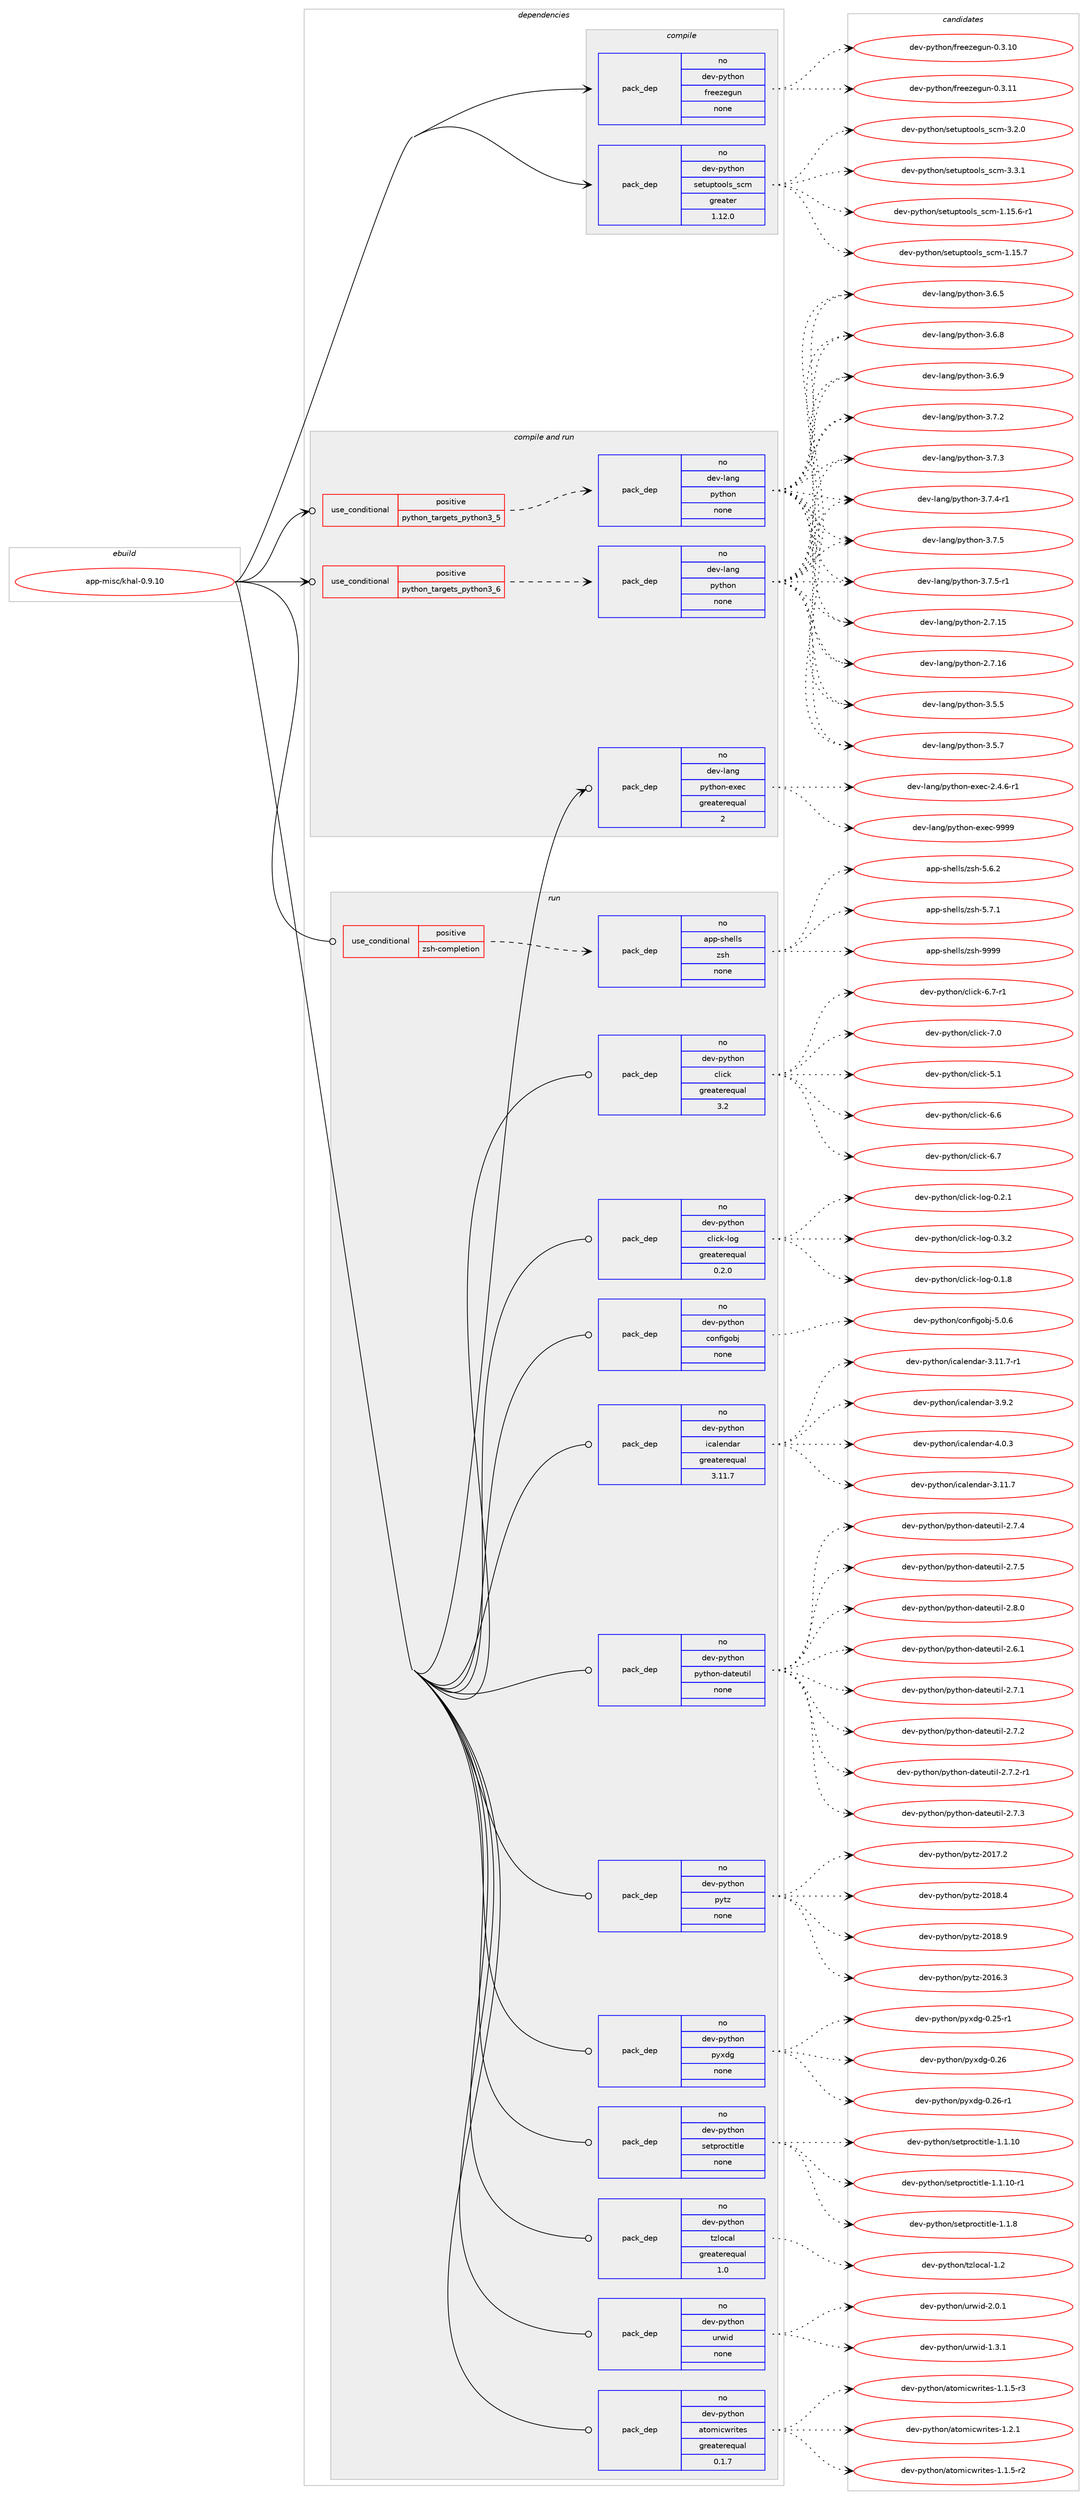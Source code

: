 digraph prolog {

# *************
# Graph options
# *************

newrank=true;
concentrate=true;
compound=true;
graph [rankdir=LR,fontname=Helvetica,fontsize=10,ranksep=1.5];#, ranksep=2.5, nodesep=0.2];
edge  [arrowhead=vee];
node  [fontname=Helvetica,fontsize=10];

# **********
# The ebuild
# **********

subgraph cluster_leftcol {
color=gray;
rank=same;
label=<<i>ebuild</i>>;
id [label="app-misc/khal-0.9.10", color=red, width=4, href="../app-misc/khal-0.9.10.svg"];
}

# ****************
# The dependencies
# ****************

subgraph cluster_midcol {
color=gray;
label=<<i>dependencies</i>>;
subgraph cluster_compile {
fillcolor="#eeeeee";
style=filled;
label=<<i>compile</i>>;
subgraph pack370824 {
dependency498983 [label=<<TABLE BORDER="0" CELLBORDER="1" CELLSPACING="0" CELLPADDING="4" WIDTH="220"><TR><TD ROWSPAN="6" CELLPADDING="30">pack_dep</TD></TR><TR><TD WIDTH="110">no</TD></TR><TR><TD>dev-python</TD></TR><TR><TD>freezegun</TD></TR><TR><TD>none</TD></TR><TR><TD></TD></TR></TABLE>>, shape=none, color=blue];
}
id:e -> dependency498983:w [weight=20,style="solid",arrowhead="vee"];
subgraph pack370825 {
dependency498984 [label=<<TABLE BORDER="0" CELLBORDER="1" CELLSPACING="0" CELLPADDING="4" WIDTH="220"><TR><TD ROWSPAN="6" CELLPADDING="30">pack_dep</TD></TR><TR><TD WIDTH="110">no</TD></TR><TR><TD>dev-python</TD></TR><TR><TD>setuptools_scm</TD></TR><TR><TD>greater</TD></TR><TR><TD>1.12.0</TD></TR></TABLE>>, shape=none, color=blue];
}
id:e -> dependency498984:w [weight=20,style="solid",arrowhead="vee"];
}
subgraph cluster_compileandrun {
fillcolor="#eeeeee";
style=filled;
label=<<i>compile and run</i>>;
subgraph cond119151 {
dependency498985 [label=<<TABLE BORDER="0" CELLBORDER="1" CELLSPACING="0" CELLPADDING="4"><TR><TD ROWSPAN="3" CELLPADDING="10">use_conditional</TD></TR><TR><TD>positive</TD></TR><TR><TD>python_targets_python3_5</TD></TR></TABLE>>, shape=none, color=red];
subgraph pack370826 {
dependency498986 [label=<<TABLE BORDER="0" CELLBORDER="1" CELLSPACING="0" CELLPADDING="4" WIDTH="220"><TR><TD ROWSPAN="6" CELLPADDING="30">pack_dep</TD></TR><TR><TD WIDTH="110">no</TD></TR><TR><TD>dev-lang</TD></TR><TR><TD>python</TD></TR><TR><TD>none</TD></TR><TR><TD></TD></TR></TABLE>>, shape=none, color=blue];
}
dependency498985:e -> dependency498986:w [weight=20,style="dashed",arrowhead="vee"];
}
id:e -> dependency498985:w [weight=20,style="solid",arrowhead="odotvee"];
subgraph cond119152 {
dependency498987 [label=<<TABLE BORDER="0" CELLBORDER="1" CELLSPACING="0" CELLPADDING="4"><TR><TD ROWSPAN="3" CELLPADDING="10">use_conditional</TD></TR><TR><TD>positive</TD></TR><TR><TD>python_targets_python3_6</TD></TR></TABLE>>, shape=none, color=red];
subgraph pack370827 {
dependency498988 [label=<<TABLE BORDER="0" CELLBORDER="1" CELLSPACING="0" CELLPADDING="4" WIDTH="220"><TR><TD ROWSPAN="6" CELLPADDING="30">pack_dep</TD></TR><TR><TD WIDTH="110">no</TD></TR><TR><TD>dev-lang</TD></TR><TR><TD>python</TD></TR><TR><TD>none</TD></TR><TR><TD></TD></TR></TABLE>>, shape=none, color=blue];
}
dependency498987:e -> dependency498988:w [weight=20,style="dashed",arrowhead="vee"];
}
id:e -> dependency498987:w [weight=20,style="solid",arrowhead="odotvee"];
subgraph pack370828 {
dependency498989 [label=<<TABLE BORDER="0" CELLBORDER="1" CELLSPACING="0" CELLPADDING="4" WIDTH="220"><TR><TD ROWSPAN="6" CELLPADDING="30">pack_dep</TD></TR><TR><TD WIDTH="110">no</TD></TR><TR><TD>dev-lang</TD></TR><TR><TD>python-exec</TD></TR><TR><TD>greaterequal</TD></TR><TR><TD>2</TD></TR></TABLE>>, shape=none, color=blue];
}
id:e -> dependency498989:w [weight=20,style="solid",arrowhead="odotvee"];
}
subgraph cluster_run {
fillcolor="#eeeeee";
style=filled;
label=<<i>run</i>>;
subgraph cond119153 {
dependency498990 [label=<<TABLE BORDER="0" CELLBORDER="1" CELLSPACING="0" CELLPADDING="4"><TR><TD ROWSPAN="3" CELLPADDING="10">use_conditional</TD></TR><TR><TD>positive</TD></TR><TR><TD>zsh-completion</TD></TR></TABLE>>, shape=none, color=red];
subgraph pack370829 {
dependency498991 [label=<<TABLE BORDER="0" CELLBORDER="1" CELLSPACING="0" CELLPADDING="4" WIDTH="220"><TR><TD ROWSPAN="6" CELLPADDING="30">pack_dep</TD></TR><TR><TD WIDTH="110">no</TD></TR><TR><TD>app-shells</TD></TR><TR><TD>zsh</TD></TR><TR><TD>none</TD></TR><TR><TD></TD></TR></TABLE>>, shape=none, color=blue];
}
dependency498990:e -> dependency498991:w [weight=20,style="dashed",arrowhead="vee"];
}
id:e -> dependency498990:w [weight=20,style="solid",arrowhead="odot"];
subgraph pack370830 {
dependency498992 [label=<<TABLE BORDER="0" CELLBORDER="1" CELLSPACING="0" CELLPADDING="4" WIDTH="220"><TR><TD ROWSPAN="6" CELLPADDING="30">pack_dep</TD></TR><TR><TD WIDTH="110">no</TD></TR><TR><TD>dev-python</TD></TR><TR><TD>atomicwrites</TD></TR><TR><TD>greaterequal</TD></TR><TR><TD>0.1.7</TD></TR></TABLE>>, shape=none, color=blue];
}
id:e -> dependency498992:w [weight=20,style="solid",arrowhead="odot"];
subgraph pack370831 {
dependency498993 [label=<<TABLE BORDER="0" CELLBORDER="1" CELLSPACING="0" CELLPADDING="4" WIDTH="220"><TR><TD ROWSPAN="6" CELLPADDING="30">pack_dep</TD></TR><TR><TD WIDTH="110">no</TD></TR><TR><TD>dev-python</TD></TR><TR><TD>click</TD></TR><TR><TD>greaterequal</TD></TR><TR><TD>3.2</TD></TR></TABLE>>, shape=none, color=blue];
}
id:e -> dependency498993:w [weight=20,style="solid",arrowhead="odot"];
subgraph pack370832 {
dependency498994 [label=<<TABLE BORDER="0" CELLBORDER="1" CELLSPACING="0" CELLPADDING="4" WIDTH="220"><TR><TD ROWSPAN="6" CELLPADDING="30">pack_dep</TD></TR><TR><TD WIDTH="110">no</TD></TR><TR><TD>dev-python</TD></TR><TR><TD>click-log</TD></TR><TR><TD>greaterequal</TD></TR><TR><TD>0.2.0</TD></TR></TABLE>>, shape=none, color=blue];
}
id:e -> dependency498994:w [weight=20,style="solid",arrowhead="odot"];
subgraph pack370833 {
dependency498995 [label=<<TABLE BORDER="0" CELLBORDER="1" CELLSPACING="0" CELLPADDING="4" WIDTH="220"><TR><TD ROWSPAN="6" CELLPADDING="30">pack_dep</TD></TR><TR><TD WIDTH="110">no</TD></TR><TR><TD>dev-python</TD></TR><TR><TD>configobj</TD></TR><TR><TD>none</TD></TR><TR><TD></TD></TR></TABLE>>, shape=none, color=blue];
}
id:e -> dependency498995:w [weight=20,style="solid",arrowhead="odot"];
subgraph pack370834 {
dependency498996 [label=<<TABLE BORDER="0" CELLBORDER="1" CELLSPACING="0" CELLPADDING="4" WIDTH="220"><TR><TD ROWSPAN="6" CELLPADDING="30">pack_dep</TD></TR><TR><TD WIDTH="110">no</TD></TR><TR><TD>dev-python</TD></TR><TR><TD>icalendar</TD></TR><TR><TD>greaterequal</TD></TR><TR><TD>3.11.7</TD></TR></TABLE>>, shape=none, color=blue];
}
id:e -> dependency498996:w [weight=20,style="solid",arrowhead="odot"];
subgraph pack370835 {
dependency498997 [label=<<TABLE BORDER="0" CELLBORDER="1" CELLSPACING="0" CELLPADDING="4" WIDTH="220"><TR><TD ROWSPAN="6" CELLPADDING="30">pack_dep</TD></TR><TR><TD WIDTH="110">no</TD></TR><TR><TD>dev-python</TD></TR><TR><TD>python-dateutil</TD></TR><TR><TD>none</TD></TR><TR><TD></TD></TR></TABLE>>, shape=none, color=blue];
}
id:e -> dependency498997:w [weight=20,style="solid",arrowhead="odot"];
subgraph pack370836 {
dependency498998 [label=<<TABLE BORDER="0" CELLBORDER="1" CELLSPACING="0" CELLPADDING="4" WIDTH="220"><TR><TD ROWSPAN="6" CELLPADDING="30">pack_dep</TD></TR><TR><TD WIDTH="110">no</TD></TR><TR><TD>dev-python</TD></TR><TR><TD>pytz</TD></TR><TR><TD>none</TD></TR><TR><TD></TD></TR></TABLE>>, shape=none, color=blue];
}
id:e -> dependency498998:w [weight=20,style="solid",arrowhead="odot"];
subgraph pack370837 {
dependency498999 [label=<<TABLE BORDER="0" CELLBORDER="1" CELLSPACING="0" CELLPADDING="4" WIDTH="220"><TR><TD ROWSPAN="6" CELLPADDING="30">pack_dep</TD></TR><TR><TD WIDTH="110">no</TD></TR><TR><TD>dev-python</TD></TR><TR><TD>pyxdg</TD></TR><TR><TD>none</TD></TR><TR><TD></TD></TR></TABLE>>, shape=none, color=blue];
}
id:e -> dependency498999:w [weight=20,style="solid",arrowhead="odot"];
subgraph pack370838 {
dependency499000 [label=<<TABLE BORDER="0" CELLBORDER="1" CELLSPACING="0" CELLPADDING="4" WIDTH="220"><TR><TD ROWSPAN="6" CELLPADDING="30">pack_dep</TD></TR><TR><TD WIDTH="110">no</TD></TR><TR><TD>dev-python</TD></TR><TR><TD>setproctitle</TD></TR><TR><TD>none</TD></TR><TR><TD></TD></TR></TABLE>>, shape=none, color=blue];
}
id:e -> dependency499000:w [weight=20,style="solid",arrowhead="odot"];
subgraph pack370839 {
dependency499001 [label=<<TABLE BORDER="0" CELLBORDER="1" CELLSPACING="0" CELLPADDING="4" WIDTH="220"><TR><TD ROWSPAN="6" CELLPADDING="30">pack_dep</TD></TR><TR><TD WIDTH="110">no</TD></TR><TR><TD>dev-python</TD></TR><TR><TD>tzlocal</TD></TR><TR><TD>greaterequal</TD></TR><TR><TD>1.0</TD></TR></TABLE>>, shape=none, color=blue];
}
id:e -> dependency499001:w [weight=20,style="solid",arrowhead="odot"];
subgraph pack370840 {
dependency499002 [label=<<TABLE BORDER="0" CELLBORDER="1" CELLSPACING="0" CELLPADDING="4" WIDTH="220"><TR><TD ROWSPAN="6" CELLPADDING="30">pack_dep</TD></TR><TR><TD WIDTH="110">no</TD></TR><TR><TD>dev-python</TD></TR><TR><TD>urwid</TD></TR><TR><TD>none</TD></TR><TR><TD></TD></TR></TABLE>>, shape=none, color=blue];
}
id:e -> dependency499002:w [weight=20,style="solid",arrowhead="odot"];
}
}

# **************
# The candidates
# **************

subgraph cluster_choices {
rank=same;
color=gray;
label=<<i>candidates</i>>;

subgraph choice370824 {
color=black;
nodesep=1;
choice100101118451121211161041111104710211410110112210110311711045484651464948 [label="dev-python/freezegun-0.3.10", color=red, width=4,href="../dev-python/freezegun-0.3.10.svg"];
choice100101118451121211161041111104710211410110112210110311711045484651464949 [label="dev-python/freezegun-0.3.11", color=red, width=4,href="../dev-python/freezegun-0.3.11.svg"];
dependency498983:e -> choice100101118451121211161041111104710211410110112210110311711045484651464948:w [style=dotted,weight="100"];
dependency498983:e -> choice100101118451121211161041111104710211410110112210110311711045484651464949:w [style=dotted,weight="100"];
}
subgraph choice370825 {
color=black;
nodesep=1;
choice10010111845112121116104111110471151011161171121161111111081159511599109454946495346544511449 [label="dev-python/setuptools_scm-1.15.6-r1", color=red, width=4,href="../dev-python/setuptools_scm-1.15.6-r1.svg"];
choice1001011184511212111610411111047115101116117112116111111108115951159910945494649534655 [label="dev-python/setuptools_scm-1.15.7", color=red, width=4,href="../dev-python/setuptools_scm-1.15.7.svg"];
choice10010111845112121116104111110471151011161171121161111111081159511599109455146504648 [label="dev-python/setuptools_scm-3.2.0", color=red, width=4,href="../dev-python/setuptools_scm-3.2.0.svg"];
choice10010111845112121116104111110471151011161171121161111111081159511599109455146514649 [label="dev-python/setuptools_scm-3.3.1", color=red, width=4,href="../dev-python/setuptools_scm-3.3.1.svg"];
dependency498984:e -> choice10010111845112121116104111110471151011161171121161111111081159511599109454946495346544511449:w [style=dotted,weight="100"];
dependency498984:e -> choice1001011184511212111610411111047115101116117112116111111108115951159910945494649534655:w [style=dotted,weight="100"];
dependency498984:e -> choice10010111845112121116104111110471151011161171121161111111081159511599109455146504648:w [style=dotted,weight="100"];
dependency498984:e -> choice10010111845112121116104111110471151011161171121161111111081159511599109455146514649:w [style=dotted,weight="100"];
}
subgraph choice370826 {
color=black;
nodesep=1;
choice10010111845108971101034711212111610411111045504655464953 [label="dev-lang/python-2.7.15", color=red, width=4,href="../dev-lang/python-2.7.15.svg"];
choice10010111845108971101034711212111610411111045504655464954 [label="dev-lang/python-2.7.16", color=red, width=4,href="../dev-lang/python-2.7.16.svg"];
choice100101118451089711010347112121116104111110455146534653 [label="dev-lang/python-3.5.5", color=red, width=4,href="../dev-lang/python-3.5.5.svg"];
choice100101118451089711010347112121116104111110455146534655 [label="dev-lang/python-3.5.7", color=red, width=4,href="../dev-lang/python-3.5.7.svg"];
choice100101118451089711010347112121116104111110455146544653 [label="dev-lang/python-3.6.5", color=red, width=4,href="../dev-lang/python-3.6.5.svg"];
choice100101118451089711010347112121116104111110455146544656 [label="dev-lang/python-3.6.8", color=red, width=4,href="../dev-lang/python-3.6.8.svg"];
choice100101118451089711010347112121116104111110455146544657 [label="dev-lang/python-3.6.9", color=red, width=4,href="../dev-lang/python-3.6.9.svg"];
choice100101118451089711010347112121116104111110455146554650 [label="dev-lang/python-3.7.2", color=red, width=4,href="../dev-lang/python-3.7.2.svg"];
choice100101118451089711010347112121116104111110455146554651 [label="dev-lang/python-3.7.3", color=red, width=4,href="../dev-lang/python-3.7.3.svg"];
choice1001011184510897110103471121211161041111104551465546524511449 [label="dev-lang/python-3.7.4-r1", color=red, width=4,href="../dev-lang/python-3.7.4-r1.svg"];
choice100101118451089711010347112121116104111110455146554653 [label="dev-lang/python-3.7.5", color=red, width=4,href="../dev-lang/python-3.7.5.svg"];
choice1001011184510897110103471121211161041111104551465546534511449 [label="dev-lang/python-3.7.5-r1", color=red, width=4,href="../dev-lang/python-3.7.5-r1.svg"];
dependency498986:e -> choice10010111845108971101034711212111610411111045504655464953:w [style=dotted,weight="100"];
dependency498986:e -> choice10010111845108971101034711212111610411111045504655464954:w [style=dotted,weight="100"];
dependency498986:e -> choice100101118451089711010347112121116104111110455146534653:w [style=dotted,weight="100"];
dependency498986:e -> choice100101118451089711010347112121116104111110455146534655:w [style=dotted,weight="100"];
dependency498986:e -> choice100101118451089711010347112121116104111110455146544653:w [style=dotted,weight="100"];
dependency498986:e -> choice100101118451089711010347112121116104111110455146544656:w [style=dotted,weight="100"];
dependency498986:e -> choice100101118451089711010347112121116104111110455146544657:w [style=dotted,weight="100"];
dependency498986:e -> choice100101118451089711010347112121116104111110455146554650:w [style=dotted,weight="100"];
dependency498986:e -> choice100101118451089711010347112121116104111110455146554651:w [style=dotted,weight="100"];
dependency498986:e -> choice1001011184510897110103471121211161041111104551465546524511449:w [style=dotted,weight="100"];
dependency498986:e -> choice100101118451089711010347112121116104111110455146554653:w [style=dotted,weight="100"];
dependency498986:e -> choice1001011184510897110103471121211161041111104551465546534511449:w [style=dotted,weight="100"];
}
subgraph choice370827 {
color=black;
nodesep=1;
choice10010111845108971101034711212111610411111045504655464953 [label="dev-lang/python-2.7.15", color=red, width=4,href="../dev-lang/python-2.7.15.svg"];
choice10010111845108971101034711212111610411111045504655464954 [label="dev-lang/python-2.7.16", color=red, width=4,href="../dev-lang/python-2.7.16.svg"];
choice100101118451089711010347112121116104111110455146534653 [label="dev-lang/python-3.5.5", color=red, width=4,href="../dev-lang/python-3.5.5.svg"];
choice100101118451089711010347112121116104111110455146534655 [label="dev-lang/python-3.5.7", color=red, width=4,href="../dev-lang/python-3.5.7.svg"];
choice100101118451089711010347112121116104111110455146544653 [label="dev-lang/python-3.6.5", color=red, width=4,href="../dev-lang/python-3.6.5.svg"];
choice100101118451089711010347112121116104111110455146544656 [label="dev-lang/python-3.6.8", color=red, width=4,href="../dev-lang/python-3.6.8.svg"];
choice100101118451089711010347112121116104111110455146544657 [label="dev-lang/python-3.6.9", color=red, width=4,href="../dev-lang/python-3.6.9.svg"];
choice100101118451089711010347112121116104111110455146554650 [label="dev-lang/python-3.7.2", color=red, width=4,href="../dev-lang/python-3.7.2.svg"];
choice100101118451089711010347112121116104111110455146554651 [label="dev-lang/python-3.7.3", color=red, width=4,href="../dev-lang/python-3.7.3.svg"];
choice1001011184510897110103471121211161041111104551465546524511449 [label="dev-lang/python-3.7.4-r1", color=red, width=4,href="../dev-lang/python-3.7.4-r1.svg"];
choice100101118451089711010347112121116104111110455146554653 [label="dev-lang/python-3.7.5", color=red, width=4,href="../dev-lang/python-3.7.5.svg"];
choice1001011184510897110103471121211161041111104551465546534511449 [label="dev-lang/python-3.7.5-r1", color=red, width=4,href="../dev-lang/python-3.7.5-r1.svg"];
dependency498988:e -> choice10010111845108971101034711212111610411111045504655464953:w [style=dotted,weight="100"];
dependency498988:e -> choice10010111845108971101034711212111610411111045504655464954:w [style=dotted,weight="100"];
dependency498988:e -> choice100101118451089711010347112121116104111110455146534653:w [style=dotted,weight="100"];
dependency498988:e -> choice100101118451089711010347112121116104111110455146534655:w [style=dotted,weight="100"];
dependency498988:e -> choice100101118451089711010347112121116104111110455146544653:w [style=dotted,weight="100"];
dependency498988:e -> choice100101118451089711010347112121116104111110455146544656:w [style=dotted,weight="100"];
dependency498988:e -> choice100101118451089711010347112121116104111110455146544657:w [style=dotted,weight="100"];
dependency498988:e -> choice100101118451089711010347112121116104111110455146554650:w [style=dotted,weight="100"];
dependency498988:e -> choice100101118451089711010347112121116104111110455146554651:w [style=dotted,weight="100"];
dependency498988:e -> choice1001011184510897110103471121211161041111104551465546524511449:w [style=dotted,weight="100"];
dependency498988:e -> choice100101118451089711010347112121116104111110455146554653:w [style=dotted,weight="100"];
dependency498988:e -> choice1001011184510897110103471121211161041111104551465546534511449:w [style=dotted,weight="100"];
}
subgraph choice370828 {
color=black;
nodesep=1;
choice10010111845108971101034711212111610411111045101120101994550465246544511449 [label="dev-lang/python-exec-2.4.6-r1", color=red, width=4,href="../dev-lang/python-exec-2.4.6-r1.svg"];
choice10010111845108971101034711212111610411111045101120101994557575757 [label="dev-lang/python-exec-9999", color=red, width=4,href="../dev-lang/python-exec-9999.svg"];
dependency498989:e -> choice10010111845108971101034711212111610411111045101120101994550465246544511449:w [style=dotted,weight="100"];
dependency498989:e -> choice10010111845108971101034711212111610411111045101120101994557575757:w [style=dotted,weight="100"];
}
subgraph choice370829 {
color=black;
nodesep=1;
choice971121124511510410110810811547122115104455346544650 [label="app-shells/zsh-5.6.2", color=red, width=4,href="../app-shells/zsh-5.6.2.svg"];
choice971121124511510410110810811547122115104455346554649 [label="app-shells/zsh-5.7.1", color=red, width=4,href="../app-shells/zsh-5.7.1.svg"];
choice9711211245115104101108108115471221151044557575757 [label="app-shells/zsh-9999", color=red, width=4,href="../app-shells/zsh-9999.svg"];
dependency498991:e -> choice971121124511510410110810811547122115104455346544650:w [style=dotted,weight="100"];
dependency498991:e -> choice971121124511510410110810811547122115104455346554649:w [style=dotted,weight="100"];
dependency498991:e -> choice9711211245115104101108108115471221151044557575757:w [style=dotted,weight="100"];
}
subgraph choice370830 {
color=black;
nodesep=1;
choice100101118451121211161041111104797116111109105991191141051161011154549464946534511450 [label="dev-python/atomicwrites-1.1.5-r2", color=red, width=4,href="../dev-python/atomicwrites-1.1.5-r2.svg"];
choice100101118451121211161041111104797116111109105991191141051161011154549464946534511451 [label="dev-python/atomicwrites-1.1.5-r3", color=red, width=4,href="../dev-python/atomicwrites-1.1.5-r3.svg"];
choice10010111845112121116104111110479711611110910599119114105116101115454946504649 [label="dev-python/atomicwrites-1.2.1", color=red, width=4,href="../dev-python/atomicwrites-1.2.1.svg"];
dependency498992:e -> choice100101118451121211161041111104797116111109105991191141051161011154549464946534511450:w [style=dotted,weight="100"];
dependency498992:e -> choice100101118451121211161041111104797116111109105991191141051161011154549464946534511451:w [style=dotted,weight="100"];
dependency498992:e -> choice10010111845112121116104111110479711611110910599119114105116101115454946504649:w [style=dotted,weight="100"];
}
subgraph choice370831 {
color=black;
nodesep=1;
choice1001011184511212111610411111047991081059910745534649 [label="dev-python/click-5.1", color=red, width=4,href="../dev-python/click-5.1.svg"];
choice1001011184511212111610411111047991081059910745544654 [label="dev-python/click-6.6", color=red, width=4,href="../dev-python/click-6.6.svg"];
choice1001011184511212111610411111047991081059910745544655 [label="dev-python/click-6.7", color=red, width=4,href="../dev-python/click-6.7.svg"];
choice10010111845112121116104111110479910810599107455446554511449 [label="dev-python/click-6.7-r1", color=red, width=4,href="../dev-python/click-6.7-r1.svg"];
choice1001011184511212111610411111047991081059910745554648 [label="dev-python/click-7.0", color=red, width=4,href="../dev-python/click-7.0.svg"];
dependency498993:e -> choice1001011184511212111610411111047991081059910745534649:w [style=dotted,weight="100"];
dependency498993:e -> choice1001011184511212111610411111047991081059910745544654:w [style=dotted,weight="100"];
dependency498993:e -> choice1001011184511212111610411111047991081059910745544655:w [style=dotted,weight="100"];
dependency498993:e -> choice10010111845112121116104111110479910810599107455446554511449:w [style=dotted,weight="100"];
dependency498993:e -> choice1001011184511212111610411111047991081059910745554648:w [style=dotted,weight="100"];
}
subgraph choice370832 {
color=black;
nodesep=1;
choice1001011184511212111610411111047991081059910745108111103454846494656 [label="dev-python/click-log-0.1.8", color=red, width=4,href="../dev-python/click-log-0.1.8.svg"];
choice1001011184511212111610411111047991081059910745108111103454846504649 [label="dev-python/click-log-0.2.1", color=red, width=4,href="../dev-python/click-log-0.2.1.svg"];
choice1001011184511212111610411111047991081059910745108111103454846514650 [label="dev-python/click-log-0.3.2", color=red, width=4,href="../dev-python/click-log-0.3.2.svg"];
dependency498994:e -> choice1001011184511212111610411111047991081059910745108111103454846494656:w [style=dotted,weight="100"];
dependency498994:e -> choice1001011184511212111610411111047991081059910745108111103454846504649:w [style=dotted,weight="100"];
dependency498994:e -> choice1001011184511212111610411111047991081059910745108111103454846514650:w [style=dotted,weight="100"];
}
subgraph choice370833 {
color=black;
nodesep=1;
choice10010111845112121116104111110479911111010210510311198106455346484654 [label="dev-python/configobj-5.0.6", color=red, width=4,href="../dev-python/configobj-5.0.6.svg"];
dependency498995:e -> choice10010111845112121116104111110479911111010210510311198106455346484654:w [style=dotted,weight="100"];
}
subgraph choice370834 {
color=black;
nodesep=1;
choice100101118451121211161041111104710599971081011101009711445514649494655 [label="dev-python/icalendar-3.11.7", color=red, width=4,href="../dev-python/icalendar-3.11.7.svg"];
choice1001011184511212111610411111047105999710810111010097114455146494946554511449 [label="dev-python/icalendar-3.11.7-r1", color=red, width=4,href="../dev-python/icalendar-3.11.7-r1.svg"];
choice1001011184511212111610411111047105999710810111010097114455146574650 [label="dev-python/icalendar-3.9.2", color=red, width=4,href="../dev-python/icalendar-3.9.2.svg"];
choice1001011184511212111610411111047105999710810111010097114455246484651 [label="dev-python/icalendar-4.0.3", color=red, width=4,href="../dev-python/icalendar-4.0.3.svg"];
dependency498996:e -> choice100101118451121211161041111104710599971081011101009711445514649494655:w [style=dotted,weight="100"];
dependency498996:e -> choice1001011184511212111610411111047105999710810111010097114455146494946554511449:w [style=dotted,weight="100"];
dependency498996:e -> choice1001011184511212111610411111047105999710810111010097114455146574650:w [style=dotted,weight="100"];
dependency498996:e -> choice1001011184511212111610411111047105999710810111010097114455246484651:w [style=dotted,weight="100"];
}
subgraph choice370835 {
color=black;
nodesep=1;
choice10010111845112121116104111110471121211161041111104510097116101117116105108455046544649 [label="dev-python/python-dateutil-2.6.1", color=red, width=4,href="../dev-python/python-dateutil-2.6.1.svg"];
choice10010111845112121116104111110471121211161041111104510097116101117116105108455046554649 [label="dev-python/python-dateutil-2.7.1", color=red, width=4,href="../dev-python/python-dateutil-2.7.1.svg"];
choice10010111845112121116104111110471121211161041111104510097116101117116105108455046554650 [label="dev-python/python-dateutil-2.7.2", color=red, width=4,href="../dev-python/python-dateutil-2.7.2.svg"];
choice100101118451121211161041111104711212111610411111045100971161011171161051084550465546504511449 [label="dev-python/python-dateutil-2.7.2-r1", color=red, width=4,href="../dev-python/python-dateutil-2.7.2-r1.svg"];
choice10010111845112121116104111110471121211161041111104510097116101117116105108455046554651 [label="dev-python/python-dateutil-2.7.3", color=red, width=4,href="../dev-python/python-dateutil-2.7.3.svg"];
choice10010111845112121116104111110471121211161041111104510097116101117116105108455046554652 [label="dev-python/python-dateutil-2.7.4", color=red, width=4,href="../dev-python/python-dateutil-2.7.4.svg"];
choice10010111845112121116104111110471121211161041111104510097116101117116105108455046554653 [label="dev-python/python-dateutil-2.7.5", color=red, width=4,href="../dev-python/python-dateutil-2.7.5.svg"];
choice10010111845112121116104111110471121211161041111104510097116101117116105108455046564648 [label="dev-python/python-dateutil-2.8.0", color=red, width=4,href="../dev-python/python-dateutil-2.8.0.svg"];
dependency498997:e -> choice10010111845112121116104111110471121211161041111104510097116101117116105108455046544649:w [style=dotted,weight="100"];
dependency498997:e -> choice10010111845112121116104111110471121211161041111104510097116101117116105108455046554649:w [style=dotted,weight="100"];
dependency498997:e -> choice10010111845112121116104111110471121211161041111104510097116101117116105108455046554650:w [style=dotted,weight="100"];
dependency498997:e -> choice100101118451121211161041111104711212111610411111045100971161011171161051084550465546504511449:w [style=dotted,weight="100"];
dependency498997:e -> choice10010111845112121116104111110471121211161041111104510097116101117116105108455046554651:w [style=dotted,weight="100"];
dependency498997:e -> choice10010111845112121116104111110471121211161041111104510097116101117116105108455046554652:w [style=dotted,weight="100"];
dependency498997:e -> choice10010111845112121116104111110471121211161041111104510097116101117116105108455046554653:w [style=dotted,weight="100"];
dependency498997:e -> choice10010111845112121116104111110471121211161041111104510097116101117116105108455046564648:w [style=dotted,weight="100"];
}
subgraph choice370836 {
color=black;
nodesep=1;
choice100101118451121211161041111104711212111612245504849544651 [label="dev-python/pytz-2016.3", color=red, width=4,href="../dev-python/pytz-2016.3.svg"];
choice100101118451121211161041111104711212111612245504849554650 [label="dev-python/pytz-2017.2", color=red, width=4,href="../dev-python/pytz-2017.2.svg"];
choice100101118451121211161041111104711212111612245504849564652 [label="dev-python/pytz-2018.4", color=red, width=4,href="../dev-python/pytz-2018.4.svg"];
choice100101118451121211161041111104711212111612245504849564657 [label="dev-python/pytz-2018.9", color=red, width=4,href="../dev-python/pytz-2018.9.svg"];
dependency498998:e -> choice100101118451121211161041111104711212111612245504849544651:w [style=dotted,weight="100"];
dependency498998:e -> choice100101118451121211161041111104711212111612245504849554650:w [style=dotted,weight="100"];
dependency498998:e -> choice100101118451121211161041111104711212111612245504849564652:w [style=dotted,weight="100"];
dependency498998:e -> choice100101118451121211161041111104711212111612245504849564657:w [style=dotted,weight="100"];
}
subgraph choice370837 {
color=black;
nodesep=1;
choice100101118451121211161041111104711212112010010345484650534511449 [label="dev-python/pyxdg-0.25-r1", color=red, width=4,href="../dev-python/pyxdg-0.25-r1.svg"];
choice10010111845112121116104111110471121211201001034548465054 [label="dev-python/pyxdg-0.26", color=red, width=4,href="../dev-python/pyxdg-0.26.svg"];
choice100101118451121211161041111104711212112010010345484650544511449 [label="dev-python/pyxdg-0.26-r1", color=red, width=4,href="../dev-python/pyxdg-0.26-r1.svg"];
dependency498999:e -> choice100101118451121211161041111104711212112010010345484650534511449:w [style=dotted,weight="100"];
dependency498999:e -> choice10010111845112121116104111110471121211201001034548465054:w [style=dotted,weight="100"];
dependency498999:e -> choice100101118451121211161041111104711212112010010345484650544511449:w [style=dotted,weight="100"];
}
subgraph choice370838 {
color=black;
nodesep=1;
choice10010111845112121116104111110471151011161121141119911610511610810145494649464948 [label="dev-python/setproctitle-1.1.10", color=red, width=4,href="../dev-python/setproctitle-1.1.10.svg"];
choice100101118451121211161041111104711510111611211411199116105116108101454946494649484511449 [label="dev-python/setproctitle-1.1.10-r1", color=red, width=4,href="../dev-python/setproctitle-1.1.10-r1.svg"];
choice100101118451121211161041111104711510111611211411199116105116108101454946494656 [label="dev-python/setproctitle-1.1.8", color=red, width=4,href="../dev-python/setproctitle-1.1.8.svg"];
dependency499000:e -> choice10010111845112121116104111110471151011161121141119911610511610810145494649464948:w [style=dotted,weight="100"];
dependency499000:e -> choice100101118451121211161041111104711510111611211411199116105116108101454946494649484511449:w [style=dotted,weight="100"];
dependency499000:e -> choice100101118451121211161041111104711510111611211411199116105116108101454946494656:w [style=dotted,weight="100"];
}
subgraph choice370839 {
color=black;
nodesep=1;
choice1001011184511212111610411111047116122108111999710845494650 [label="dev-python/tzlocal-1.2", color=red, width=4,href="../dev-python/tzlocal-1.2.svg"];
dependency499001:e -> choice1001011184511212111610411111047116122108111999710845494650:w [style=dotted,weight="100"];
}
subgraph choice370840 {
color=black;
nodesep=1;
choice1001011184511212111610411111047117114119105100454946514649 [label="dev-python/urwid-1.3.1", color=red, width=4,href="../dev-python/urwid-1.3.1.svg"];
choice1001011184511212111610411111047117114119105100455046484649 [label="dev-python/urwid-2.0.1", color=red, width=4,href="../dev-python/urwid-2.0.1.svg"];
dependency499002:e -> choice1001011184511212111610411111047117114119105100454946514649:w [style=dotted,weight="100"];
dependency499002:e -> choice1001011184511212111610411111047117114119105100455046484649:w [style=dotted,weight="100"];
}
}

}
